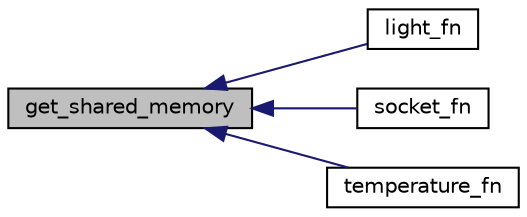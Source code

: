 digraph "get_shared_memory"
{
  edge [fontname="Helvetica",fontsize="10",labelfontname="Helvetica",labelfontsize="10"];
  node [fontname="Helvetica",fontsize="10",shape=record];
  rankdir="LR";
  Node0 [label="get_shared_memory",height=0.2,width=0.4,color="black", fillcolor="grey75", style="filled", fontcolor="black"];
  Node0 -> Node1 [dir="back",color="midnightblue",fontsize="10",style="solid"];
  Node1 [label="light_fn",height=0.2,width=0.4,color="black", fillcolor="white", style="filled",URL="$light_8h.html#a1a3ec39083c9a030ae43f0e8bd3ea71d",tooltip="Entry point for light sensor processing thread. "];
  Node0 -> Node2 [dir="back",color="midnightblue",fontsize="10",style="solid"];
  Node2 [label="socket_fn",height=0.2,width=0.4,color="black", fillcolor="white", style="filled",URL="$socket_8h.html#aa92c508deb9f9da37d03c119f834f0d9",tooltip="Entry point for remote socket thread. "];
  Node0 -> Node3 [dir="back",color="midnightblue",fontsize="10",style="solid"];
  Node3 [label="temperature_fn",height=0.2,width=0.4,color="black", fillcolor="white", style="filled",URL="$temperature_8h.html#ae0afede2f0dcd1931da5bed09ae70cd4",tooltip="Entry point for temperature sensor processing thread. "];
}
